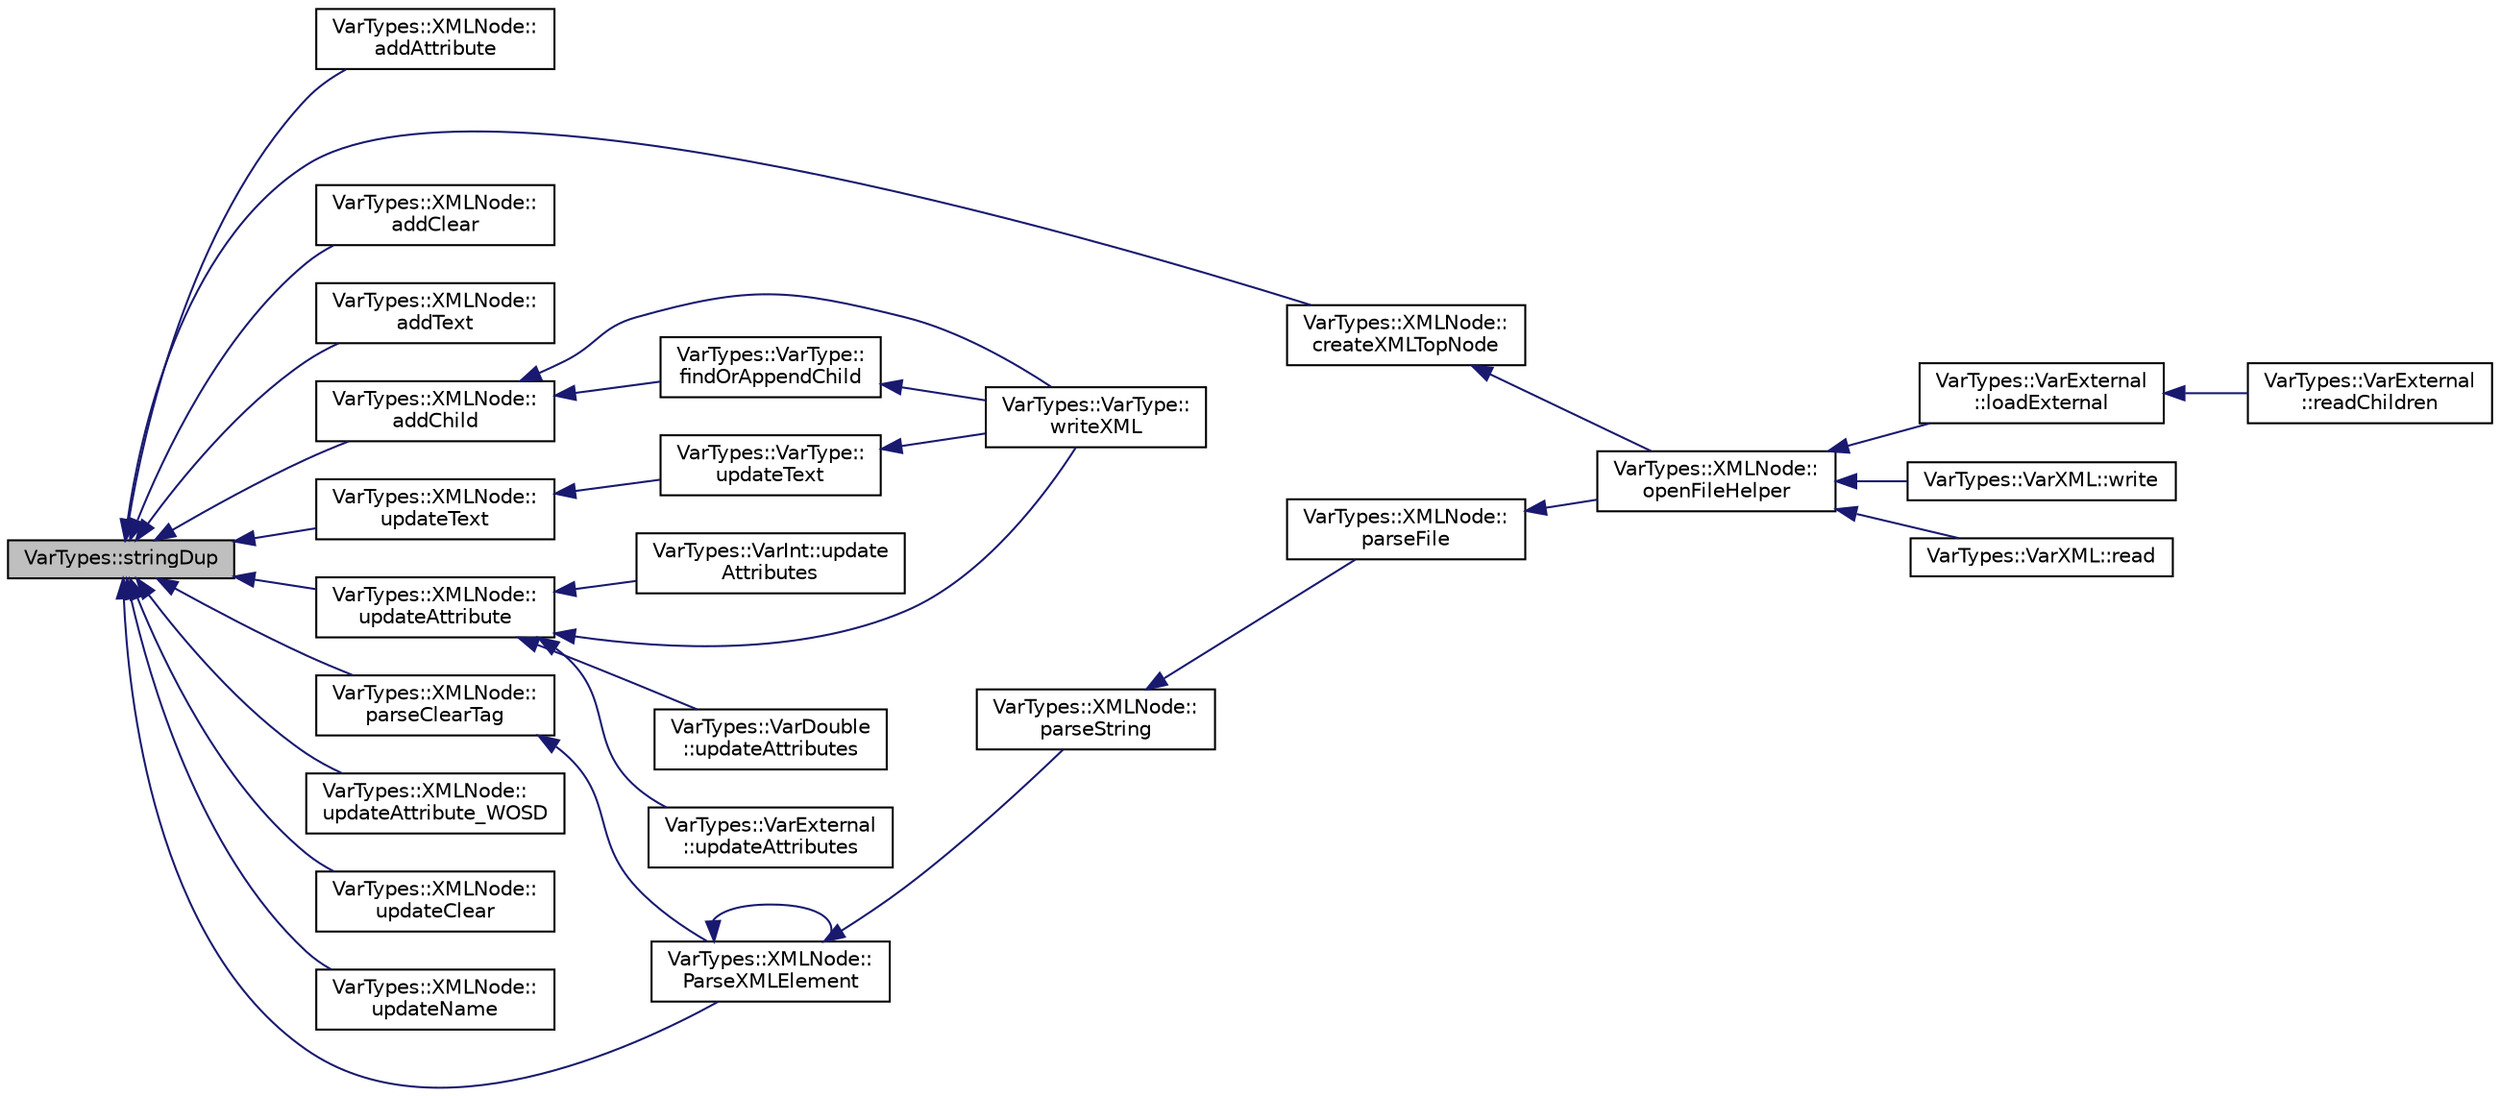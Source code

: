 digraph "VarTypes::stringDup"
{
 // INTERACTIVE_SVG=YES
  edge [fontname="Helvetica",fontsize="10",labelfontname="Helvetica",labelfontsize="10"];
  node [fontname="Helvetica",fontsize="10",shape=record];
  rankdir="LR";
  Node1 [label="VarTypes::stringDup",height=0.2,width=0.4,color="black", fillcolor="grey75", style="filled", fontcolor="black"];
  Node1 -> Node2 [dir="back",color="midnightblue",fontsize="10",style="solid",fontname="Helvetica"];
  Node2 [label="VarTypes::XMLNode::\laddAttribute",height=0.2,width=0.4,color="black", fillcolor="white", style="filled",URL="$dd/df5/struct_var_types_1_1_x_m_l_node.html#ab47ada9929e5a60d5447a1c307ce2233"];
  Node1 -> Node3 [dir="back",color="midnightblue",fontsize="10",style="solid",fontname="Helvetica"];
  Node3 [label="VarTypes::XMLNode::\laddChild",height=0.2,width=0.4,color="black", fillcolor="white", style="filled",URL="$dd/df5/struct_var_types_1_1_x_m_l_node.html#a776aeda9f85b1524f007adac0fab29b8"];
  Node3 -> Node4 [dir="back",color="midnightblue",fontsize="10",style="solid",fontname="Helvetica"];
  Node4 [label="VarTypes::VarType::\lfindOrAppendChild",height=0.2,width=0.4,color="black", fillcolor="white", style="filled",URL="$d4/d59/class_var_types_1_1_var_type.html#a68846dbcaabd1bb83932d8e23c223391"];
  Node4 -> Node5 [dir="back",color="midnightblue",fontsize="10",style="solid",fontname="Helvetica"];
  Node5 [label="VarTypes::VarType::\lwriteXML",height=0.2,width=0.4,color="black", fillcolor="white", style="filled",URL="$d4/d59/class_var_types_1_1_var_type.html#a8fb4eee4c500b4010bda44705fcf7a96",tooltip="Write the contents of this VarType node to an XMLNode. "];
  Node3 -> Node5 [dir="back",color="midnightblue",fontsize="10",style="solid",fontname="Helvetica"];
  Node1 -> Node6 [dir="back",color="midnightblue",fontsize="10",style="solid",fontname="Helvetica"];
  Node6 [label="VarTypes::XMLNode::\laddClear",height=0.2,width=0.4,color="black", fillcolor="white", style="filled",URL="$dd/df5/struct_var_types_1_1_x_m_l_node.html#a0211c15c4a4a166a569b18832da77850"];
  Node1 -> Node7 [dir="back",color="midnightblue",fontsize="10",style="solid",fontname="Helvetica"];
  Node7 [label="VarTypes::XMLNode::\laddText",height=0.2,width=0.4,color="black", fillcolor="white", style="filled",URL="$dd/df5/struct_var_types_1_1_x_m_l_node.html#a094548eb018381c27bad96c8f1008495"];
  Node1 -> Node8 [dir="back",color="midnightblue",fontsize="10",style="solid",fontname="Helvetica"];
  Node8 [label="VarTypes::XMLNode::\lcreateXMLTopNode",height=0.2,width=0.4,color="black", fillcolor="white", style="filled",URL="$dd/df5/struct_var_types_1_1_x_m_l_node.html#aa3f916a960f624c4515a32fc9589bdf6"];
  Node8 -> Node9 [dir="back",color="midnightblue",fontsize="10",style="solid",fontname="Helvetica"];
  Node9 [label="VarTypes::XMLNode::\lopenFileHelper",height=0.2,width=0.4,color="black", fillcolor="white", style="filled",URL="$dd/df5/struct_var_types_1_1_x_m_l_node.html#a094bff6322584b5cbec7c0cffab2204e"];
  Node9 -> Node10 [dir="back",color="midnightblue",fontsize="10",style="solid",fontname="Helvetica"];
  Node10 [label="VarTypes::VarExternal\l::loadExternal",height=0.2,width=0.4,color="black", fillcolor="white", style="filled",URL="$d3/de2/class_var_types_1_1_var_external.html#a8cdbf72cd88b965326168362d9d2dc5e"];
  Node10 -> Node11 [dir="back",color="midnightblue",fontsize="10",style="solid",fontname="Helvetica"];
  Node11 [label="VarTypes::VarExternal\l::readChildren",height=0.2,width=0.4,color="black", fillcolor="white", style="filled",URL="$d3/de2/class_var_types_1_1_var_external.html#a17094bd8f47407726cbe388e091e9bef"];
  Node9 -> Node12 [dir="back",color="midnightblue",fontsize="10",style="solid",fontname="Helvetica"];
  Node12 [label="VarTypes::VarXML::write",height=0.2,width=0.4,color="black", fillcolor="white", style="filled",URL="$df/dd1/class_var_types_1_1_var_x_m_l.html#af0414326f9aa704922bc9447d7bd73ee",tooltip="write a vector of VarType nodes (and all of their children) to an xml file "];
  Node9 -> Node13 [dir="back",color="midnightblue",fontsize="10",style="solid",fontname="Helvetica"];
  Node13 [label="VarTypes::VarXML::read",height=0.2,width=0.4,color="black", fillcolor="white", style="filled",URL="$df/dd1/class_var_types_1_1_var_x_m_l.html#ae7fd42e8b53c47ef87c368af79afdb72"];
  Node1 -> Node14 [dir="back",color="midnightblue",fontsize="10",style="solid",fontname="Helvetica"];
  Node14 [label="VarTypes::XMLNode::\lparseClearTag",height=0.2,width=0.4,color="black", fillcolor="white", style="filled",URL="$dd/df5/struct_var_types_1_1_x_m_l_node.html#a32bfd2dbe15c500ff32b2a995923b223"];
  Node14 -> Node15 [dir="back",color="midnightblue",fontsize="10",style="solid",fontname="Helvetica"];
  Node15 [label="VarTypes::XMLNode::\lParseXMLElement",height=0.2,width=0.4,color="black", fillcolor="white", style="filled",URL="$dd/df5/struct_var_types_1_1_x_m_l_node.html#abf5cf181da87518047ad51d7c0e45d1f"];
  Node15 -> Node15 [dir="back",color="midnightblue",fontsize="10",style="solid",fontname="Helvetica"];
  Node15 -> Node16 [dir="back",color="midnightblue",fontsize="10",style="solid",fontname="Helvetica"];
  Node16 [label="VarTypes::XMLNode::\lparseString",height=0.2,width=0.4,color="black", fillcolor="white", style="filled",URL="$dd/df5/struct_var_types_1_1_x_m_l_node.html#a112ce71bcafb4e03a4a6d8f909f3a3de"];
  Node16 -> Node17 [dir="back",color="midnightblue",fontsize="10",style="solid",fontname="Helvetica"];
  Node17 [label="VarTypes::XMLNode::\lparseFile",height=0.2,width=0.4,color="black", fillcolor="white", style="filled",URL="$dd/df5/struct_var_types_1_1_x_m_l_node.html#a55f5fb016d367b3b883f30d8aaa98c3e"];
  Node17 -> Node9 [dir="back",color="midnightblue",fontsize="10",style="solid",fontname="Helvetica"];
  Node1 -> Node15 [dir="back",color="midnightblue",fontsize="10",style="solid",fontname="Helvetica"];
  Node1 -> Node18 [dir="back",color="midnightblue",fontsize="10",style="solid",fontname="Helvetica"];
  Node18 [label="VarTypes::XMLNode::\lupdateAttribute",height=0.2,width=0.4,color="black", fillcolor="white", style="filled",URL="$dd/df5/struct_var_types_1_1_x_m_l_node.html#a2c1a19637df0d73b5040cb881e8b5260"];
  Node18 -> Node19 [dir="back",color="midnightblue",fontsize="10",style="solid",fontname="Helvetica"];
  Node19 [label="VarTypes::VarDouble\l::updateAttributes",height=0.2,width=0.4,color="black", fillcolor="white", style="filled",URL="$d6/de9/class_var_types_1_1_var_double.html#a3d4b1b3eb24d840db426c20467a0a411"];
  Node18 -> Node20 [dir="back",color="midnightblue",fontsize="10",style="solid",fontname="Helvetica"];
  Node20 [label="VarTypes::VarExternal\l::updateAttributes",height=0.2,width=0.4,color="black", fillcolor="white", style="filled",URL="$d3/de2/class_var_types_1_1_var_external.html#a273f654429c2898266860363c342e482"];
  Node18 -> Node21 [dir="back",color="midnightblue",fontsize="10",style="solid",fontname="Helvetica"];
  Node21 [label="VarTypes::VarInt::update\lAttributes",height=0.2,width=0.4,color="black", fillcolor="white", style="filled",URL="$d0/d6c/class_var_types_1_1_var_int.html#a610741895935d8237c085b99a336c996"];
  Node18 -> Node5 [dir="back",color="midnightblue",fontsize="10",style="solid",fontname="Helvetica"];
  Node1 -> Node22 [dir="back",color="midnightblue",fontsize="10",style="solid",fontname="Helvetica"];
  Node22 [label="VarTypes::XMLNode::\lupdateAttribute_WOSD",height=0.2,width=0.4,color="black", fillcolor="white", style="filled",URL="$dd/df5/struct_var_types_1_1_x_m_l_node.html#a8b231df850d050814784d409101f0004"];
  Node1 -> Node23 [dir="back",color="midnightblue",fontsize="10",style="solid",fontname="Helvetica"];
  Node23 [label="VarTypes::XMLNode::\lupdateClear",height=0.2,width=0.4,color="black", fillcolor="white", style="filled",URL="$dd/df5/struct_var_types_1_1_x_m_l_node.html#a352a62324bb60b68e07f3426401184a4"];
  Node1 -> Node24 [dir="back",color="midnightblue",fontsize="10",style="solid",fontname="Helvetica"];
  Node24 [label="VarTypes::XMLNode::\lupdateName",height=0.2,width=0.4,color="black", fillcolor="white", style="filled",URL="$dd/df5/struct_var_types_1_1_x_m_l_node.html#aebc8f937ec20c55459b8413ab02421ef"];
  Node1 -> Node25 [dir="back",color="midnightblue",fontsize="10",style="solid",fontname="Helvetica"];
  Node25 [label="VarTypes::XMLNode::\lupdateText",height=0.2,width=0.4,color="black", fillcolor="white", style="filled",URL="$dd/df5/struct_var_types_1_1_x_m_l_node.html#a7636a85a48aa383d4e17e0d0462030b8"];
  Node25 -> Node26 [dir="back",color="midnightblue",fontsize="10",style="solid",fontname="Helvetica"];
  Node26 [label="VarTypes::VarType::\lupdateText",height=0.2,width=0.4,color="black", fillcolor="white", style="filled",URL="$d4/d59/class_var_types_1_1_var_type.html#ad392cda7df9e420c878cb6231553532b"];
  Node26 -> Node5 [dir="back",color="midnightblue",fontsize="10",style="solid",fontname="Helvetica"];
}
